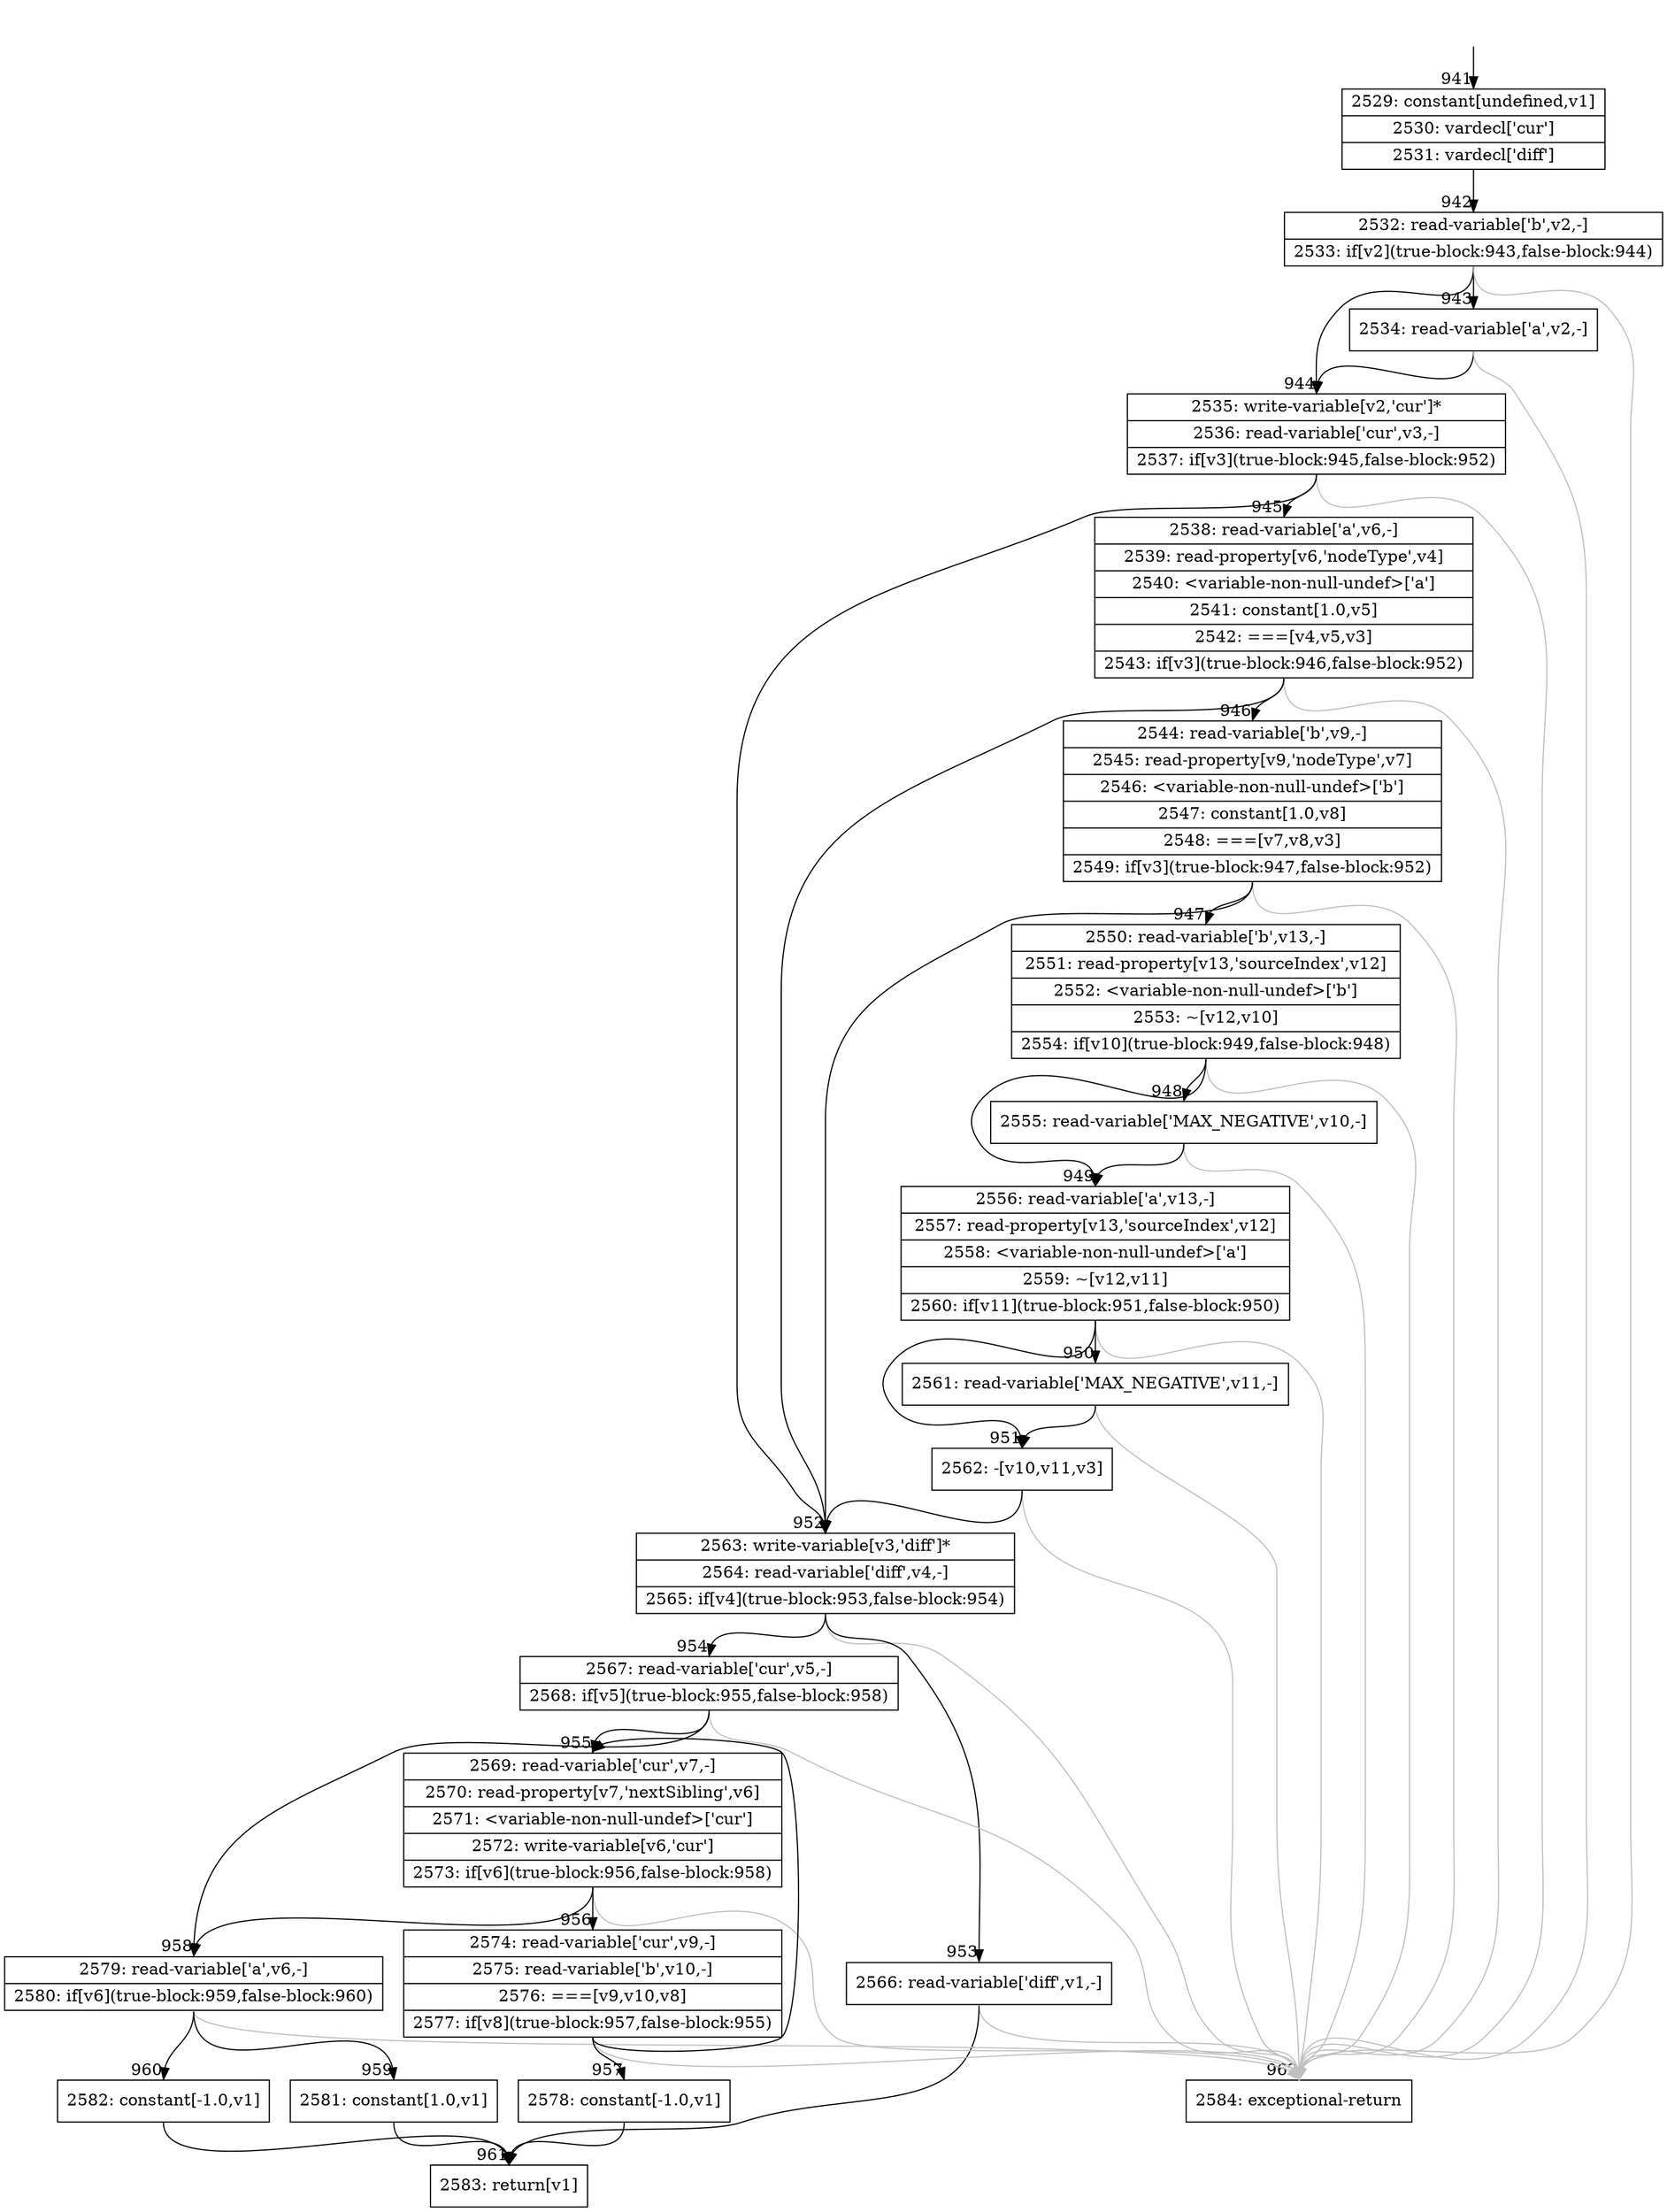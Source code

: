 digraph {
rankdir="TD"
BB_entry66[shape=none,label=""];
BB_entry66 -> BB941 [tailport=s, headport=n, headlabel="    941"]
BB941 [shape=record label="{2529: constant[undefined,v1]|2530: vardecl['cur']|2531: vardecl['diff']}" ] 
BB941 -> BB942 [tailport=s, headport=n, headlabel="      942"]
BB942 [shape=record label="{2532: read-variable['b',v2,-]|2533: if[v2](true-block:943,false-block:944)}" ] 
BB942 -> BB944 [tailport=s, headport=n, headlabel="      944"]
BB942 -> BB943 [tailport=s, headport=n, headlabel="      943"]
BB942 -> BB962 [tailport=s, headport=n, color=gray, headlabel="      962"]
BB943 [shape=record label="{2534: read-variable['a',v2,-]}" ] 
BB943 -> BB944 [tailport=s, headport=n]
BB943 -> BB962 [tailport=s, headport=n, color=gray]
BB944 [shape=record label="{2535: write-variable[v2,'cur']*|2536: read-variable['cur',v3,-]|2537: if[v3](true-block:945,false-block:952)}" ] 
BB944 -> BB952 [tailport=s, headport=n, headlabel="      952"]
BB944 -> BB945 [tailport=s, headport=n, headlabel="      945"]
BB944 -> BB962 [tailport=s, headport=n, color=gray]
BB945 [shape=record label="{2538: read-variable['a',v6,-]|2539: read-property[v6,'nodeType',v4]|2540: \<variable-non-null-undef\>['a']|2541: constant[1.0,v5]|2542: ===[v4,v5,v3]|2543: if[v3](true-block:946,false-block:952)}" ] 
BB945 -> BB952 [tailport=s, headport=n]
BB945 -> BB946 [tailport=s, headport=n, headlabel="      946"]
BB945 -> BB962 [tailport=s, headport=n, color=gray]
BB946 [shape=record label="{2544: read-variable['b',v9,-]|2545: read-property[v9,'nodeType',v7]|2546: \<variable-non-null-undef\>['b']|2547: constant[1.0,v8]|2548: ===[v7,v8,v3]|2549: if[v3](true-block:947,false-block:952)}" ] 
BB946 -> BB952 [tailport=s, headport=n]
BB946 -> BB947 [tailport=s, headport=n, headlabel="      947"]
BB946 -> BB962 [tailport=s, headport=n, color=gray]
BB947 [shape=record label="{2550: read-variable['b',v13,-]|2551: read-property[v13,'sourceIndex',v12]|2552: \<variable-non-null-undef\>['b']|2553: ~[v12,v10]|2554: if[v10](true-block:949,false-block:948)}" ] 
BB947 -> BB949 [tailport=s, headport=n, headlabel="      949"]
BB947 -> BB948 [tailport=s, headport=n, headlabel="      948"]
BB947 -> BB962 [tailport=s, headport=n, color=gray]
BB948 [shape=record label="{2555: read-variable['MAX_NEGATIVE',v10,-]}" ] 
BB948 -> BB949 [tailport=s, headport=n]
BB948 -> BB962 [tailport=s, headport=n, color=gray]
BB949 [shape=record label="{2556: read-variable['a',v13,-]|2557: read-property[v13,'sourceIndex',v12]|2558: \<variable-non-null-undef\>['a']|2559: ~[v12,v11]|2560: if[v11](true-block:951,false-block:950)}" ] 
BB949 -> BB951 [tailport=s, headport=n, headlabel="      951"]
BB949 -> BB950 [tailport=s, headport=n, headlabel="      950"]
BB949 -> BB962 [tailport=s, headport=n, color=gray]
BB950 [shape=record label="{2561: read-variable['MAX_NEGATIVE',v11,-]}" ] 
BB950 -> BB951 [tailport=s, headport=n]
BB950 -> BB962 [tailport=s, headport=n, color=gray]
BB951 [shape=record label="{2562: -[v10,v11,v3]}" ] 
BB951 -> BB952 [tailport=s, headport=n]
BB951 -> BB962 [tailport=s, headport=n, color=gray]
BB952 [shape=record label="{2563: write-variable[v3,'diff']*|2564: read-variable['diff',v4,-]|2565: if[v4](true-block:953,false-block:954)}" ] 
BB952 -> BB953 [tailport=s, headport=n, headlabel="      953"]
BB952 -> BB954 [tailport=s, headport=n, headlabel="      954"]
BB952 -> BB962 [tailport=s, headport=n, color=gray]
BB953 [shape=record label="{2566: read-variable['diff',v1,-]}" ] 
BB953 -> BB961 [tailport=s, headport=n, headlabel="      961"]
BB953 -> BB962 [tailport=s, headport=n, color=gray]
BB954 [shape=record label="{2567: read-variable['cur',v5,-]|2568: if[v5](true-block:955,false-block:958)}" ] 
BB954 -> BB955 [tailport=s, headport=n, headlabel="      955"]
BB954 -> BB958 [tailport=s, headport=n, headlabel="      958"]
BB954 -> BB962 [tailport=s, headport=n, color=gray]
BB955 [shape=record label="{2569: read-variable['cur',v7,-]|2570: read-property[v7,'nextSibling',v6]|2571: \<variable-non-null-undef\>['cur']|2572: write-variable[v6,'cur']|2573: if[v6](true-block:956,false-block:958)}" ] 
BB955 -> BB956 [tailport=s, headport=n, headlabel="      956"]
BB955 -> BB958 [tailport=s, headport=n]
BB955 -> BB962 [tailport=s, headport=n, color=gray]
BB956 [shape=record label="{2574: read-variable['cur',v9,-]|2575: read-variable['b',v10,-]|2576: ===[v9,v10,v8]|2577: if[v8](true-block:957,false-block:955)}" ] 
BB956 -> BB957 [tailport=s, headport=n, headlabel="      957"]
BB956 -> BB955 [tailport=s, headport=n]
BB956 -> BB962 [tailport=s, headport=n, color=gray]
BB957 [shape=record label="{2578: constant[-1.0,v1]}" ] 
BB957 -> BB961 [tailport=s, headport=n]
BB958 [shape=record label="{2579: read-variable['a',v6,-]|2580: if[v6](true-block:959,false-block:960)}" ] 
BB958 -> BB959 [tailport=s, headport=n, headlabel="      959"]
BB958 -> BB960 [tailport=s, headport=n, headlabel="      960"]
BB958 -> BB962 [tailport=s, headport=n, color=gray]
BB959 [shape=record label="{2581: constant[1.0,v1]}" ] 
BB959 -> BB961 [tailport=s, headport=n]
BB960 [shape=record label="{2582: constant[-1.0,v1]}" ] 
BB960 -> BB961 [tailport=s, headport=n]
BB961 [shape=record label="{2583: return[v1]}" ] 
BB962 [shape=record label="{2584: exceptional-return}" ] 
}
